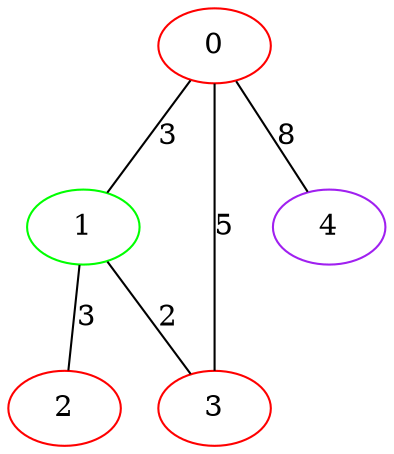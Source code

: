 graph "" {
0 [color=red, weight=1];
1 [color=green, weight=2];
2 [color=red, weight=1];
3 [color=red, weight=1];
4 [color=purple, weight=4];
0 -- 1  [key=0, label=3];
0 -- 3  [key=0, label=5];
0 -- 4  [key=0, label=8];
1 -- 2  [key=0, label=3];
1 -- 3  [key=0, label=2];
}
